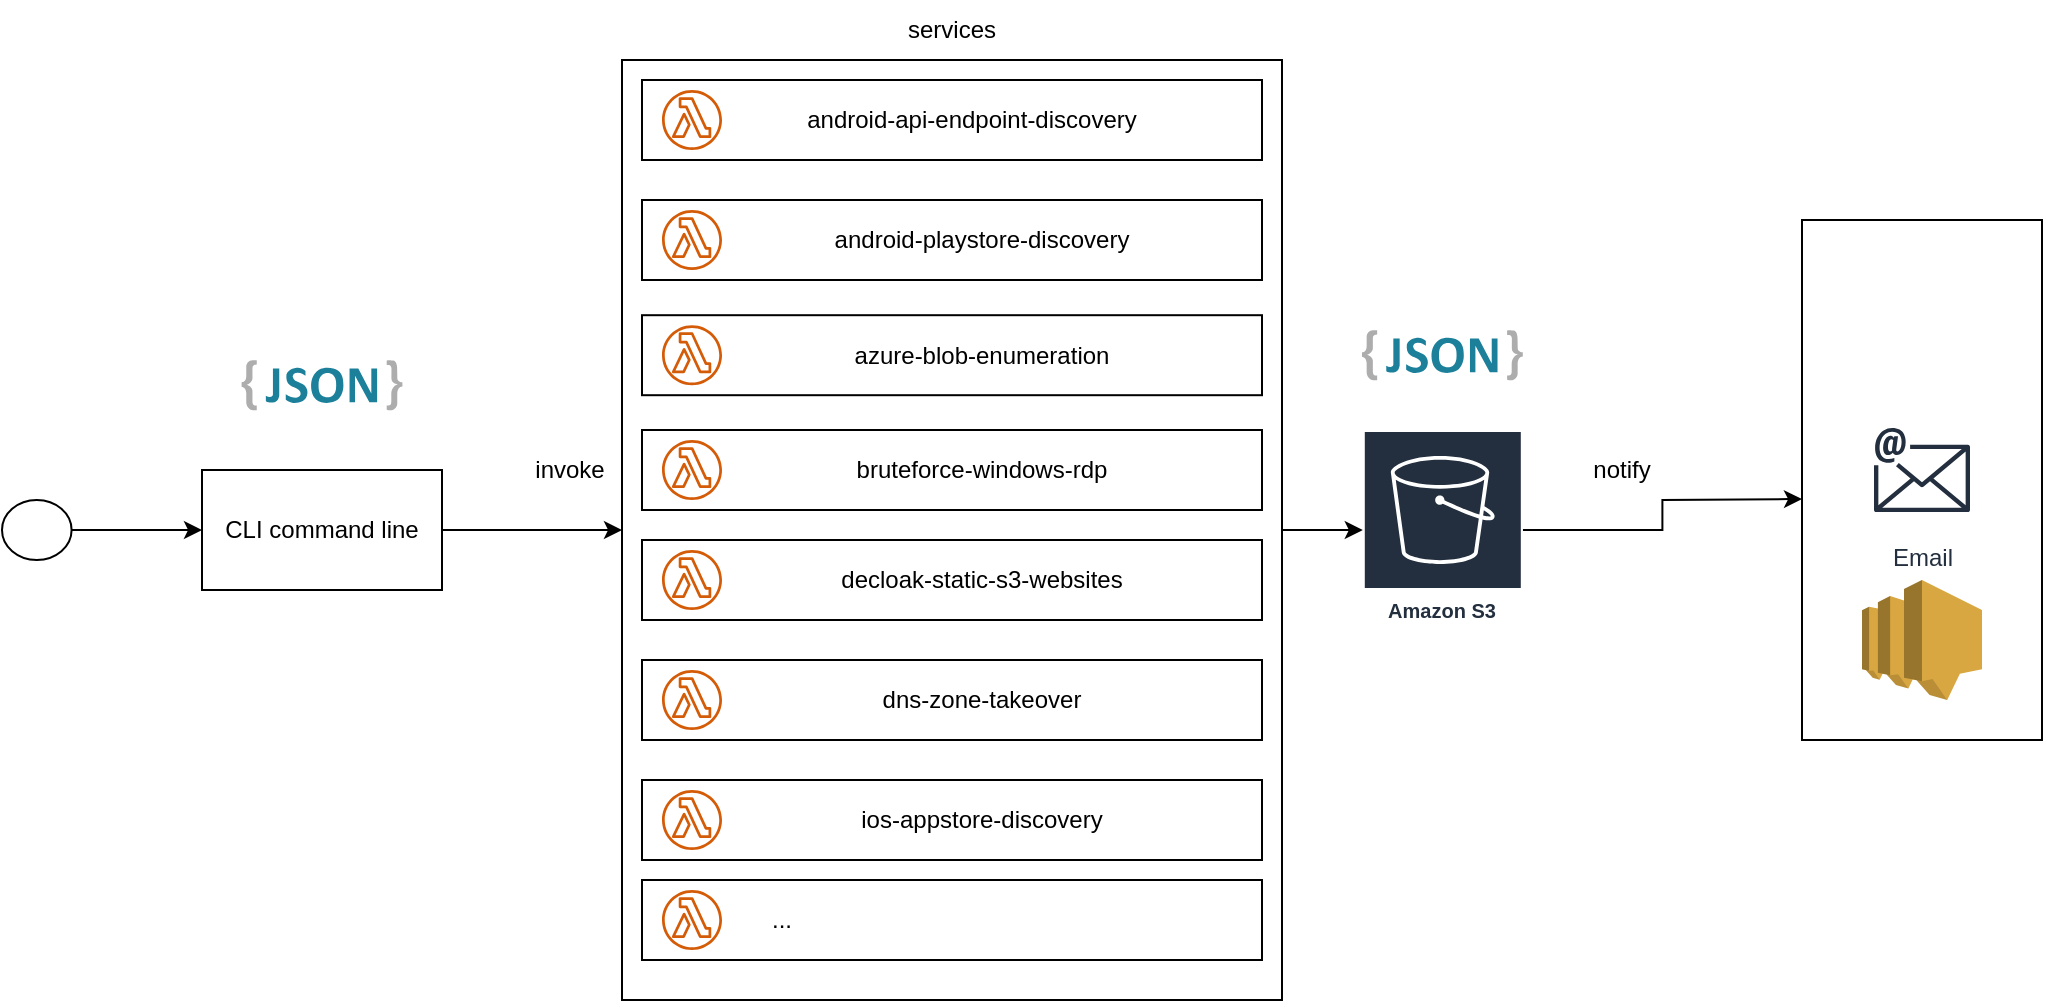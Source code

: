 <mxfile version="21.5.2" type="github">
  <diagram name="Trang-1" id="MJ_BRHSNhFji1RFKoRyt">
    <mxGraphModel dx="1434" dy="803" grid="1" gridSize="10" guides="1" tooltips="1" connect="1" arrows="1" fold="1" page="1" pageScale="1" pageWidth="827" pageHeight="1169" math="0" shadow="0">
      <root>
        <mxCell id="0" />
        <mxCell id="1" parent="0" />
        <mxCell id="PgDhFmjBs7x280nBXUFe-25" style="edgeStyle=orthogonalEdgeStyle;rounded=0;orthogonalLoop=1;jettySize=auto;html=1;entryX=0;entryY=0.75;entryDx=0;entryDy=0;" edge="1" parent="1" source="PgDhFmjBs7x280nBXUFe-3">
          <mxGeometry relative="1" as="geometry">
            <mxPoint x="1000" y="319.5" as="targetPoint" />
          </mxGeometry>
        </mxCell>
        <mxCell id="PgDhFmjBs7x280nBXUFe-3" value="Amazon S3" style="sketch=0;outlineConnect=0;fontColor=#232F3E;gradientColor=none;strokeColor=#ffffff;fillColor=#232F3E;dashed=0;verticalLabelPosition=middle;verticalAlign=bottom;align=center;html=1;whiteSpace=wrap;fontSize=10;fontStyle=1;spacing=3;shape=mxgraph.aws4.productIcon;prIcon=mxgraph.aws4.s3;" vertex="1" parent="1">
          <mxGeometry x="780.4" y="285" width="80" height="100" as="geometry" />
        </mxCell>
        <mxCell id="PgDhFmjBs7x280nBXUFe-6" value="" style="dashed=0;outlineConnect=0;html=1;align=center;labelPosition=center;verticalLabelPosition=bottom;verticalAlign=top;shape=mxgraph.weblogos.json_2" vertex="1" parent="1">
          <mxGeometry x="219.8" y="250" width="80.4" height="25.2" as="geometry" />
        </mxCell>
        <mxCell id="PgDhFmjBs7x280nBXUFe-7" value="" style="dashed=0;outlineConnect=0;html=1;align=center;labelPosition=center;verticalLabelPosition=bottom;verticalAlign=top;shape=mxgraph.weblogos.json_2" vertex="1" parent="1">
          <mxGeometry x="780" y="235" width="80.4" height="25.2" as="geometry" />
        </mxCell>
        <mxCell id="PgDhFmjBs7x280nBXUFe-23" style="edgeStyle=orthogonalEdgeStyle;rounded=0;orthogonalLoop=1;jettySize=auto;html=1;" edge="1" parent="1" source="PgDhFmjBs7x280nBXUFe-18" target="PgDhFmjBs7x280nBXUFe-31">
          <mxGeometry relative="1" as="geometry">
            <mxPoint x="345" y="389.44" as="targetPoint" />
          </mxGeometry>
        </mxCell>
        <mxCell id="PgDhFmjBs7x280nBXUFe-18" value="CLI command line" style="rounded=0;whiteSpace=wrap;html=1;" vertex="1" parent="1">
          <mxGeometry x="200" y="305" width="120" height="60" as="geometry" />
        </mxCell>
        <mxCell id="PgDhFmjBs7x280nBXUFe-22" style="edgeStyle=orthogonalEdgeStyle;rounded=0;orthogonalLoop=1;jettySize=auto;html=1;entryX=0;entryY=0.5;entryDx=0;entryDy=0;" edge="1" parent="1" source="PgDhFmjBs7x280nBXUFe-20" target="PgDhFmjBs7x280nBXUFe-18">
          <mxGeometry relative="1" as="geometry" />
        </mxCell>
        <mxCell id="PgDhFmjBs7x280nBXUFe-20" value="" style="ellipse;whiteSpace=wrap;html=1;" vertex="1" parent="1">
          <mxGeometry x="100" y="320" width="34.8" height="30" as="geometry" />
        </mxCell>
        <mxCell id="PgDhFmjBs7x280nBXUFe-32" style="edgeStyle=orthogonalEdgeStyle;rounded=0;orthogonalLoop=1;jettySize=auto;html=1;" edge="1" parent="1" source="PgDhFmjBs7x280nBXUFe-31" target="PgDhFmjBs7x280nBXUFe-3">
          <mxGeometry relative="1" as="geometry" />
        </mxCell>
        <mxCell id="PgDhFmjBs7x280nBXUFe-31" value="" style="rounded=0;whiteSpace=wrap;html=1;" vertex="1" parent="1">
          <mxGeometry x="410" y="100" width="330" height="470" as="geometry" />
        </mxCell>
        <mxCell id="PgDhFmjBs7x280nBXUFe-26" value="notify" style="text;html=1;strokeColor=none;fillColor=none;align=center;verticalAlign=middle;whiteSpace=wrap;rounded=0;" vertex="1" parent="1">
          <mxGeometry x="880" y="290" width="60" height="30" as="geometry" />
        </mxCell>
        <mxCell id="PgDhFmjBs7x280nBXUFe-34" value="invoke" style="text;html=1;strokeColor=none;fillColor=none;align=center;verticalAlign=middle;whiteSpace=wrap;rounded=0;" vertex="1" parent="1">
          <mxGeometry x="353.5" y="290" width="60" height="30" as="geometry" />
        </mxCell>
        <mxCell id="PgDhFmjBs7x280nBXUFe-38" value="" style="rounded=0;whiteSpace=wrap;html=1;" vertex="1" parent="1">
          <mxGeometry x="1000" y="180" width="120" height="260" as="geometry" />
        </mxCell>
        <mxCell id="PgDhFmjBs7x280nBXUFe-39" value="" style="shape=image;html=1;verticalAlign=top;verticalLabelPosition=bottom;labelBackgroundColor=#ffffff;imageAspect=0;aspect=fixed;image=https://cdn2.iconfinder.com/data/icons/social-media-2285/512/1_Slack_colored_svg-128.png" vertex="1" parent="1">
          <mxGeometry x="1030" y="200" width="60" height="60" as="geometry" />
        </mxCell>
        <mxCell id="PgDhFmjBs7x280nBXUFe-40" value="Email" style="sketch=0;outlineConnect=0;fontColor=#232F3E;gradientColor=none;strokeColor=#232F3E;fillColor=#ffffff;dashed=0;verticalLabelPosition=bottom;verticalAlign=top;align=center;html=1;fontSize=12;fontStyle=0;aspect=fixed;shape=mxgraph.aws4.resourceIcon;resIcon=mxgraph.aws4.email;" vertex="1" parent="1">
          <mxGeometry x="1030" y="275" width="60" height="60" as="geometry" />
        </mxCell>
        <mxCell id="PgDhFmjBs7x280nBXUFe-41" value="" style="outlineConnect=0;dashed=0;verticalLabelPosition=bottom;verticalAlign=top;align=center;html=1;shape=mxgraph.aws3.sns;fillColor=#D9A741;gradientColor=none;" vertex="1" parent="1">
          <mxGeometry x="1030" y="360" width="60" height="60" as="geometry" />
        </mxCell>
        <mxCell id="PgDhFmjBs7x280nBXUFe-48" value="services" style="text;html=1;strokeColor=none;fillColor=none;align=center;verticalAlign=middle;whiteSpace=wrap;rounded=0;" vertex="1" parent="1">
          <mxGeometry x="545" y="70" width="60" height="30" as="geometry" />
        </mxCell>
        <mxCell id="PgDhFmjBs7x280nBXUFe-49" value="" style="rounded=0;whiteSpace=wrap;html=1;" vertex="1" parent="1">
          <mxGeometry x="420" y="110" width="310" height="40" as="geometry" />
        </mxCell>
        <mxCell id="PgDhFmjBs7x280nBXUFe-50" value="" style="sketch=0;outlineConnect=0;fontColor=#232F3E;gradientColor=none;fillColor=#D45B07;strokeColor=none;dashed=0;verticalLabelPosition=bottom;verticalAlign=top;align=center;html=1;fontSize=12;fontStyle=0;aspect=fixed;pointerEvents=1;shape=mxgraph.aws4.lambda_function;" vertex="1" parent="1">
          <mxGeometry x="430" y="115" width="30" height="30" as="geometry" />
        </mxCell>
        <mxCell id="PgDhFmjBs7x280nBXUFe-51" value="android-api-endpoint-discovery" style="text;html=1;strokeColor=none;fillColor=none;align=center;verticalAlign=middle;whiteSpace=wrap;rounded=0;" vertex="1" parent="1">
          <mxGeometry x="460" y="115" width="250" height="30" as="geometry" />
        </mxCell>
        <mxCell id="PgDhFmjBs7x280nBXUFe-53" value="" style="rounded=0;whiteSpace=wrap;html=1;" vertex="1" parent="1">
          <mxGeometry x="420" y="170" width="310" height="40" as="geometry" />
        </mxCell>
        <mxCell id="PgDhFmjBs7x280nBXUFe-54" value="" style="sketch=0;outlineConnect=0;fontColor=#232F3E;gradientColor=none;fillColor=#D45B07;strokeColor=none;dashed=0;verticalLabelPosition=bottom;verticalAlign=top;align=center;html=1;fontSize=12;fontStyle=0;aspect=fixed;pointerEvents=1;shape=mxgraph.aws4.lambda_function;" vertex="1" parent="1">
          <mxGeometry x="430" y="175" width="30" height="30" as="geometry" />
        </mxCell>
        <mxCell id="PgDhFmjBs7x280nBXUFe-55" value="android-playstore-discovery" style="text;html=1;strokeColor=none;fillColor=none;align=center;verticalAlign=middle;whiteSpace=wrap;rounded=0;" vertex="1" parent="1">
          <mxGeometry x="460" y="175" width="260" height="30" as="geometry" />
        </mxCell>
        <mxCell id="PgDhFmjBs7x280nBXUFe-56" value="" style="rounded=0;whiteSpace=wrap;html=1;" vertex="1" parent="1">
          <mxGeometry x="420" y="227.6" width="310" height="40" as="geometry" />
        </mxCell>
        <mxCell id="PgDhFmjBs7x280nBXUFe-57" value="" style="sketch=0;outlineConnect=0;fontColor=#232F3E;gradientColor=none;fillColor=#D45B07;strokeColor=none;dashed=0;verticalLabelPosition=bottom;verticalAlign=top;align=center;html=1;fontSize=12;fontStyle=0;aspect=fixed;pointerEvents=1;shape=mxgraph.aws4.lambda_function;" vertex="1" parent="1">
          <mxGeometry x="430" y="232.6" width="30" height="30" as="geometry" />
        </mxCell>
        <mxCell id="PgDhFmjBs7x280nBXUFe-58" value="azure-blob-enumeration" style="text;html=1;strokeColor=none;fillColor=none;align=center;verticalAlign=middle;whiteSpace=wrap;rounded=0;" vertex="1" parent="1">
          <mxGeometry x="460" y="232.6" width="260" height="30" as="geometry" />
        </mxCell>
        <mxCell id="PgDhFmjBs7x280nBXUFe-59" value="" style="rounded=0;whiteSpace=wrap;html=1;" vertex="1" parent="1">
          <mxGeometry x="420" y="285" width="310" height="40" as="geometry" />
        </mxCell>
        <mxCell id="PgDhFmjBs7x280nBXUFe-60" value="" style="sketch=0;outlineConnect=0;fontColor=#232F3E;gradientColor=none;fillColor=#D45B07;strokeColor=none;dashed=0;verticalLabelPosition=bottom;verticalAlign=top;align=center;html=1;fontSize=12;fontStyle=0;aspect=fixed;pointerEvents=1;shape=mxgraph.aws4.lambda_function;" vertex="1" parent="1">
          <mxGeometry x="430" y="290" width="30" height="30" as="geometry" />
        </mxCell>
        <mxCell id="PgDhFmjBs7x280nBXUFe-61" value="bruteforce-windows-rdp" style="text;html=1;strokeColor=none;fillColor=none;align=center;verticalAlign=middle;whiteSpace=wrap;rounded=0;" vertex="1" parent="1">
          <mxGeometry x="460" y="290" width="260" height="30" as="geometry" />
        </mxCell>
        <mxCell id="PgDhFmjBs7x280nBXUFe-62" value="" style="rounded=0;whiteSpace=wrap;html=1;" vertex="1" parent="1">
          <mxGeometry x="420" y="340" width="310" height="40" as="geometry" />
        </mxCell>
        <mxCell id="PgDhFmjBs7x280nBXUFe-63" value="" style="sketch=0;outlineConnect=0;fontColor=#232F3E;gradientColor=none;fillColor=#D45B07;strokeColor=none;dashed=0;verticalLabelPosition=bottom;verticalAlign=top;align=center;html=1;fontSize=12;fontStyle=0;aspect=fixed;pointerEvents=1;shape=mxgraph.aws4.lambda_function;" vertex="1" parent="1">
          <mxGeometry x="430" y="345" width="30" height="30" as="geometry" />
        </mxCell>
        <mxCell id="PgDhFmjBs7x280nBXUFe-64" value="decloak-static-s3-websites" style="text;html=1;strokeColor=none;fillColor=none;align=center;verticalAlign=middle;whiteSpace=wrap;rounded=0;" vertex="1" parent="1">
          <mxGeometry x="460" y="345" width="260" height="30" as="geometry" />
        </mxCell>
        <mxCell id="PgDhFmjBs7x280nBXUFe-65" value="" style="rounded=0;whiteSpace=wrap;html=1;" vertex="1" parent="1">
          <mxGeometry x="420" y="400" width="310" height="40" as="geometry" />
        </mxCell>
        <mxCell id="PgDhFmjBs7x280nBXUFe-66" value="" style="sketch=0;outlineConnect=0;fontColor=#232F3E;gradientColor=none;fillColor=#D45B07;strokeColor=none;dashed=0;verticalLabelPosition=bottom;verticalAlign=top;align=center;html=1;fontSize=12;fontStyle=0;aspect=fixed;pointerEvents=1;shape=mxgraph.aws4.lambda_function;" vertex="1" parent="1">
          <mxGeometry x="430" y="405" width="30" height="30" as="geometry" />
        </mxCell>
        <mxCell id="PgDhFmjBs7x280nBXUFe-67" value="dns-zone-takeover" style="text;html=1;strokeColor=none;fillColor=none;align=center;verticalAlign=middle;whiteSpace=wrap;rounded=0;" vertex="1" parent="1">
          <mxGeometry x="460" y="405" width="260" height="30" as="geometry" />
        </mxCell>
        <mxCell id="PgDhFmjBs7x280nBXUFe-68" value="" style="rounded=0;whiteSpace=wrap;html=1;" vertex="1" parent="1">
          <mxGeometry x="420" y="460" width="310" height="40" as="geometry" />
        </mxCell>
        <mxCell id="PgDhFmjBs7x280nBXUFe-69" value="" style="sketch=0;outlineConnect=0;fontColor=#232F3E;gradientColor=none;fillColor=#D45B07;strokeColor=none;dashed=0;verticalLabelPosition=bottom;verticalAlign=top;align=center;html=1;fontSize=12;fontStyle=0;aspect=fixed;pointerEvents=1;shape=mxgraph.aws4.lambda_function;" vertex="1" parent="1">
          <mxGeometry x="430" y="465" width="30" height="30" as="geometry" />
        </mxCell>
        <mxCell id="PgDhFmjBs7x280nBXUFe-70" value="ios-appstore-discovery" style="text;html=1;strokeColor=none;fillColor=none;align=center;verticalAlign=middle;whiteSpace=wrap;rounded=0;" vertex="1" parent="1">
          <mxGeometry x="460" y="465" width="260" height="30" as="geometry" />
        </mxCell>
        <mxCell id="PgDhFmjBs7x280nBXUFe-71" value="" style="rounded=0;whiteSpace=wrap;html=1;" vertex="1" parent="1">
          <mxGeometry x="420" y="510" width="310" height="40" as="geometry" />
        </mxCell>
        <mxCell id="PgDhFmjBs7x280nBXUFe-72" value="" style="sketch=0;outlineConnect=0;fontColor=#232F3E;gradientColor=none;fillColor=#D45B07;strokeColor=none;dashed=0;verticalLabelPosition=bottom;verticalAlign=top;align=center;html=1;fontSize=12;fontStyle=0;aspect=fixed;pointerEvents=1;shape=mxgraph.aws4.lambda_function;" vertex="1" parent="1">
          <mxGeometry x="430" y="515" width="30" height="30" as="geometry" />
        </mxCell>
        <mxCell id="PgDhFmjBs7x280nBXUFe-73" value="..." style="text;html=1;strokeColor=none;fillColor=none;align=center;verticalAlign=middle;whiteSpace=wrap;rounded=0;" vertex="1" parent="1">
          <mxGeometry x="460" y="515" width="60" height="30" as="geometry" />
        </mxCell>
      </root>
    </mxGraphModel>
  </diagram>
</mxfile>
